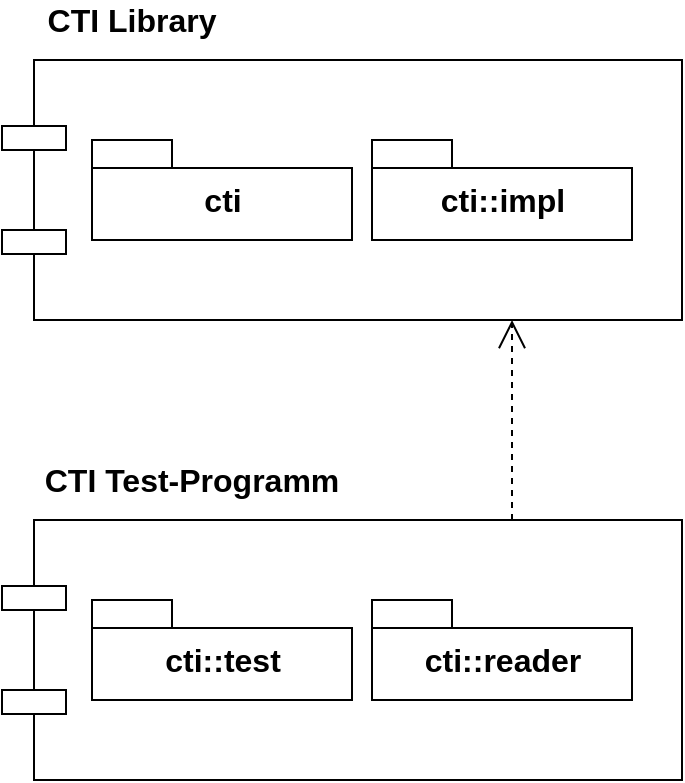 <mxfile version="12.4.7" type="device"><diagram id="ylVPVV0epJAw5B6FNPvs" name="Page-1"><mxGraphModel dx="1422" dy="713" grid="1" gridSize="10" guides="1" tooltips="1" connect="1" arrows="1" fold="1" page="1" pageScale="1" pageWidth="827" pageHeight="1169" math="0" shadow="0"><root><mxCell id="0"/><mxCell id="1" parent="0"/><mxCell id="4bFzmpQdQRArCXSbIEZf-12" value="" style="shape=component;align=left;spacingLeft=36;fontSize=16;" vertex="1" parent="1"><mxGeometry x="25" y="310" width="340" height="130" as="geometry"/></mxCell><mxCell id="4bFzmpQdQRArCXSbIEZf-3" value="CTI Library" style="text;html=1;strokeColor=none;fillColor=none;align=center;verticalAlign=middle;whiteSpace=wrap;rounded=0;fontStyle=1;fontSize=16;" vertex="1" parent="1"><mxGeometry x="40" y="50" width="100" height="20" as="geometry"/></mxCell><mxCell id="4bFzmpQdQRArCXSbIEZf-5" value="CTI Test-Programm" style="text;html=1;strokeColor=none;fillColor=none;align=center;verticalAlign=middle;whiteSpace=wrap;rounded=0;fontStyle=1;fontSize=16;" vertex="1" parent="1"><mxGeometry x="40" y="280" width="160" height="20" as="geometry"/></mxCell><mxCell id="4bFzmpQdQRArCXSbIEZf-6" value="" style="shape=component;align=left;spacingLeft=36;fontSize=16;" vertex="1" parent="1"><mxGeometry x="25" y="80" width="340" height="130" as="geometry"/></mxCell><mxCell id="4bFzmpQdQRArCXSbIEZf-7" value="cti" style="shape=folder;fontStyle=1;spacingTop=10;tabWidth=40;tabHeight=14;tabPosition=left;html=1;fontSize=16;" vertex="1" parent="1"><mxGeometry x="70" y="120" width="130" height="50" as="geometry"/></mxCell><mxCell id="4bFzmpQdQRArCXSbIEZf-9" value="cti::impl" style="shape=folder;fontStyle=1;spacingTop=10;tabWidth=40;tabHeight=14;tabPosition=left;html=1;fontSize=16;" vertex="1" parent="1"><mxGeometry x="210" y="120" width="130" height="50" as="geometry"/></mxCell><mxCell id="4bFzmpQdQRArCXSbIEZf-10" value="cti::test" style="shape=folder;fontStyle=1;spacingTop=10;tabWidth=40;tabHeight=14;tabPosition=left;html=1;fontSize=16;" vertex="1" parent="1"><mxGeometry x="70" y="350" width="130" height="50" as="geometry"/></mxCell><mxCell id="4bFzmpQdQRArCXSbIEZf-11" value="" style="endArrow=open;endSize=12;dashed=1;html=1;fontSize=16;entryX=0.75;entryY=1;entryDx=0;entryDy=0;" edge="1" parent="1" target="4bFzmpQdQRArCXSbIEZf-6"><mxGeometry width="160" relative="1" as="geometry"><mxPoint x="280" y="310" as="sourcePoint"/><mxPoint x="580" y="260" as="targetPoint"/></mxGeometry></mxCell><mxCell id="4bFzmpQdQRArCXSbIEZf-13" value="cti::reader" style="shape=folder;fontStyle=1;spacingTop=10;tabWidth=40;tabHeight=14;tabPosition=left;html=1;fontSize=16;" vertex="1" parent="1"><mxGeometry x="210" y="350" width="130" height="50" as="geometry"/></mxCell></root></mxGraphModel></diagram></mxfile>